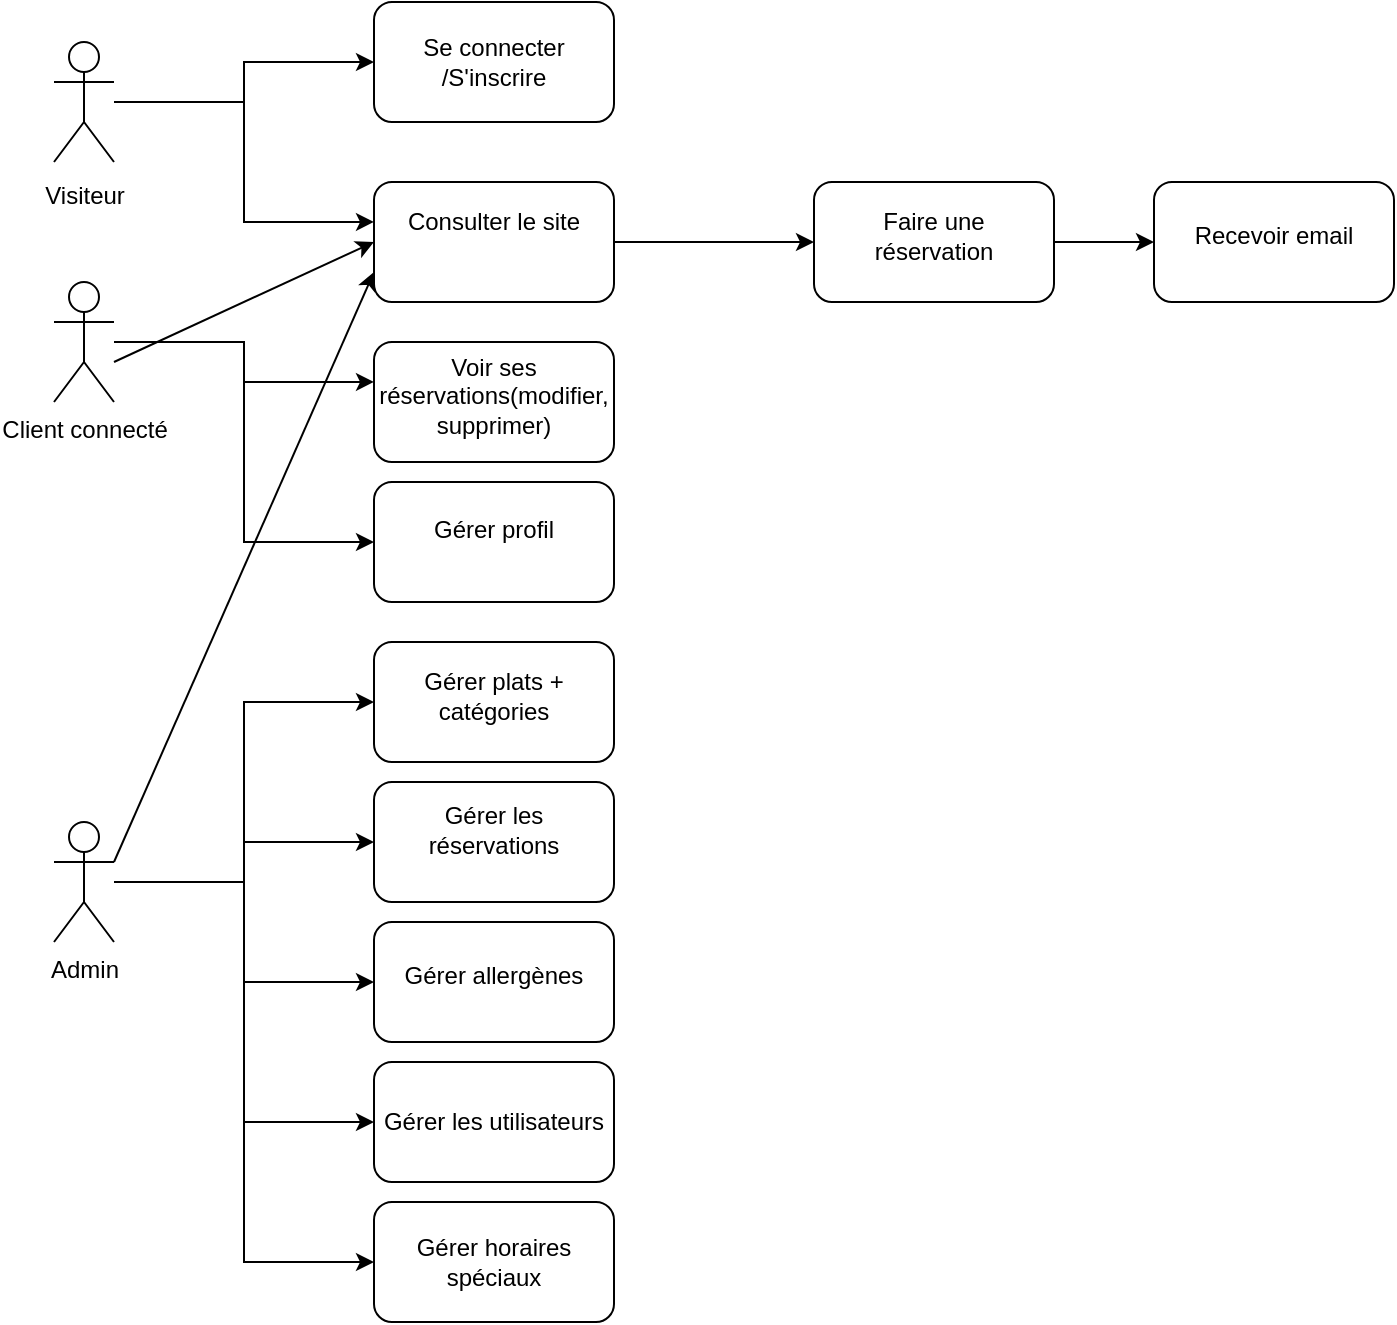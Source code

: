 <mxfile version="26.1.3">
  <diagram name="Page-1" id="-LStO7yl55ruXQXJ-5aG">
    <mxGraphModel dx="1912" dy="984" grid="1" gridSize="10" guides="1" tooltips="1" connect="1" arrows="1" fold="1" page="1" pageScale="1" pageWidth="827" pageHeight="1169" math="0" shadow="0">
      <root>
        <mxCell id="0" />
        <mxCell id="1" parent="0" />
        <mxCell id="eJwnEBG_swWJP-qa6B3g-48" style="edgeStyle=orthogonalEdgeStyle;rounded=0;orthogonalLoop=1;jettySize=auto;html=1;entryX=0;entryY=0.5;entryDx=0;entryDy=0;" edge="1" parent="1" source="eJwnEBG_swWJP-qa6B3g-1" target="eJwnEBG_swWJP-qa6B3g-23">
          <mxGeometry relative="1" as="geometry" />
        </mxCell>
        <mxCell id="eJwnEBG_swWJP-qa6B3g-1" value="&lt;table&gt;&lt;tbody&gt;&lt;tr&gt;&lt;td&gt;Visiteur&lt;/td&gt;&lt;/tr&gt;&lt;/tbody&gt;&lt;/table&gt;&lt;table&gt;&lt;tbody&gt;&lt;tr&gt;&lt;td&gt;&lt;/td&gt;&lt;/tr&gt;&lt;/tbody&gt;&lt;/table&gt;" style="shape=umlActor;verticalLabelPosition=bottom;verticalAlign=top;html=1;outlineConnect=0;" vertex="1" parent="1">
          <mxGeometry x="120" y="270" width="30" height="60" as="geometry" />
        </mxCell>
        <mxCell id="eJwnEBG_swWJP-qa6B3g-53" style="edgeStyle=orthogonalEdgeStyle;rounded=0;orthogonalLoop=1;jettySize=auto;html=1;entryX=0;entryY=0.5;entryDx=0;entryDy=0;" edge="1" parent="1" source="eJwnEBG_swWJP-qa6B3g-2" target="eJwnEBG_swWJP-qa6B3g-52">
          <mxGeometry relative="1" as="geometry" />
        </mxCell>
        <mxCell id="eJwnEBG_swWJP-qa6B3g-2" value="C&lt;span style=&quot;background-color: transparent; color: light-dark(rgb(0, 0, 0), rgb(255, 255, 255));&quot;&gt;lient&amp;nbsp;&lt;/span&gt;connecté" style="shape=umlActor;verticalLabelPosition=bottom;verticalAlign=top;html=1;outlineConnect=0;" vertex="1" parent="1">
          <mxGeometry x="120" y="390" width="30" height="60" as="geometry" />
        </mxCell>
        <mxCell id="eJwnEBG_swWJP-qa6B3g-55" style="edgeStyle=orthogonalEdgeStyle;rounded=0;orthogonalLoop=1;jettySize=auto;html=1;entryX=0;entryY=0.5;entryDx=0;entryDy=0;" edge="1" parent="1" source="eJwnEBG_swWJP-qa6B3g-6" target="eJwnEBG_swWJP-qa6B3g-35">
          <mxGeometry relative="1" as="geometry" />
        </mxCell>
        <mxCell id="eJwnEBG_swWJP-qa6B3g-56" style="edgeStyle=orthogonalEdgeStyle;rounded=0;orthogonalLoop=1;jettySize=auto;html=1;entryX=0;entryY=0.5;entryDx=0;entryDy=0;" edge="1" parent="1" source="eJwnEBG_swWJP-qa6B3g-6" target="eJwnEBG_swWJP-qa6B3g-24">
          <mxGeometry relative="1" as="geometry" />
        </mxCell>
        <mxCell id="eJwnEBG_swWJP-qa6B3g-57" style="edgeStyle=orthogonalEdgeStyle;rounded=0;orthogonalLoop=1;jettySize=auto;html=1;entryX=0;entryY=0.5;entryDx=0;entryDy=0;" edge="1" parent="1" source="eJwnEBG_swWJP-qa6B3g-6" target="eJwnEBG_swWJP-qa6B3g-42">
          <mxGeometry relative="1" as="geometry" />
        </mxCell>
        <mxCell id="eJwnEBG_swWJP-qa6B3g-58" style="edgeStyle=orthogonalEdgeStyle;rounded=0;orthogonalLoop=1;jettySize=auto;html=1;entryX=0;entryY=0.5;entryDx=0;entryDy=0;" edge="1" parent="1" source="eJwnEBG_swWJP-qa6B3g-6" target="eJwnEBG_swWJP-qa6B3g-34">
          <mxGeometry relative="1" as="geometry" />
        </mxCell>
        <mxCell id="eJwnEBG_swWJP-qa6B3g-59" style="edgeStyle=orthogonalEdgeStyle;rounded=0;orthogonalLoop=1;jettySize=auto;html=1;entryX=0;entryY=0.5;entryDx=0;entryDy=0;" edge="1" parent="1" source="eJwnEBG_swWJP-qa6B3g-6" target="eJwnEBG_swWJP-qa6B3g-43">
          <mxGeometry relative="1" as="geometry" />
        </mxCell>
        <mxCell id="eJwnEBG_swWJP-qa6B3g-6" value="Admin" style="shape=umlActor;verticalLabelPosition=bottom;verticalAlign=top;html=1;outlineConnect=0;" vertex="1" parent="1">
          <mxGeometry x="120" y="660" width="30" height="60" as="geometry" />
        </mxCell>
        <mxCell id="eJwnEBG_swWJP-qa6B3g-29" style="edgeStyle=orthogonalEdgeStyle;rounded=0;orthogonalLoop=1;jettySize=auto;html=1;exitX=1;exitY=0.5;exitDx=0;exitDy=0;entryX=0;entryY=0.5;entryDx=0;entryDy=0;" edge="1" parent="1" source="eJwnEBG_swWJP-qa6B3g-21" target="eJwnEBG_swWJP-qa6B3g-22">
          <mxGeometry relative="1" as="geometry" />
        </mxCell>
        <mxCell id="eJwnEBG_swWJP-qa6B3g-21" value="&lt;table&gt;&lt;tbody&gt;&lt;tr&gt;&lt;td&gt;Consulter le site&lt;/td&gt;&lt;/tr&gt;&lt;/tbody&gt;&lt;/table&gt;&lt;table&gt;&lt;tbody&gt;&lt;tr&gt;&lt;td&gt;&lt;br&gt;&lt;/td&gt;&lt;/tr&gt;&lt;/tbody&gt;&lt;/table&gt;" style="rounded=1;whiteSpace=wrap;html=1;" vertex="1" parent="1">
          <mxGeometry x="280" y="340" width="120" height="60" as="geometry" />
        </mxCell>
        <mxCell id="eJwnEBG_swWJP-qa6B3g-33" style="edgeStyle=orthogonalEdgeStyle;rounded=0;orthogonalLoop=1;jettySize=auto;html=1;entryX=0;entryY=0.5;entryDx=0;entryDy=0;" edge="1" parent="1" source="eJwnEBG_swWJP-qa6B3g-22" target="eJwnEBG_swWJP-qa6B3g-25">
          <mxGeometry relative="1" as="geometry" />
        </mxCell>
        <mxCell id="eJwnEBG_swWJP-qa6B3g-22" value="&lt;table&gt;&lt;tbody&gt;&lt;tr&gt;&lt;td&gt;Faire une réservation&lt;/td&gt;&lt;/tr&gt;&lt;/tbody&gt;&lt;/table&gt;&lt;table&gt;&lt;tbody&gt;&lt;tr&gt;&lt;td&gt;&lt;/td&gt;&lt;/tr&gt;&lt;/tbody&gt;&lt;/table&gt;" style="rounded=1;whiteSpace=wrap;html=1;" vertex="1" parent="1">
          <mxGeometry x="500" y="340" width="120" height="60" as="geometry" />
        </mxCell>
        <mxCell id="eJwnEBG_swWJP-qa6B3g-23" value="&lt;span style=&quot;background-color: transparent; color: light-dark(rgb(0, 0, 0), rgb(255, 255, 255));&quot;&gt;Se connecter /S&#39;inscrire&lt;/span&gt;" style="rounded=1;whiteSpace=wrap;html=1;" vertex="1" parent="1">
          <mxGeometry x="280" y="250" width="120" height="60" as="geometry" />
        </mxCell>
        <mxCell id="eJwnEBG_swWJP-qa6B3g-24" value="&lt;table&gt;&lt;tbody&gt;&lt;tr&gt;&lt;td&gt;&lt;table&gt;&lt;tbody&gt;&lt;tr&gt;&lt;td&gt;Gérer les réservations&lt;/td&gt;&lt;/tr&gt;&lt;/tbody&gt;&lt;/table&gt;&lt;table&gt;&lt;tbody&gt;&lt;tr&gt;&lt;td&gt;&lt;/td&gt;&lt;/tr&gt;&lt;/tbody&gt;&lt;/table&gt;&lt;table style=&quot;background-color: transparent; color: light-dark(rgb(0, 0, 0), rgb(255, 255, 255));&quot;&gt;&lt;tbody&gt;&lt;tr&gt;&lt;td&gt;&lt;/td&gt;&lt;/tr&gt;&lt;/tbody&gt;&lt;/table&gt;&lt;/td&gt;&lt;/tr&gt;&lt;/tbody&gt;&lt;/table&gt;" style="rounded=1;whiteSpace=wrap;html=1;" vertex="1" parent="1">
          <mxGeometry x="280" y="640" width="120" height="60" as="geometry" />
        </mxCell>
        <mxCell id="eJwnEBG_swWJP-qa6B3g-25" value="&lt;table&gt;&lt;tbody&gt;&lt;tr&gt;&lt;td&gt;Recevoir email&lt;table style=&quot;background-color: transparent; color: light-dark(rgb(0, 0, 0), rgb(255, 255, 255));&quot;&gt;&lt;tbody&gt;&lt;tr&gt;&lt;td&gt;&lt;/td&gt;&lt;/tr&gt;&lt;/tbody&gt;&lt;/table&gt;&lt;/td&gt;&lt;/tr&gt;&lt;/tbody&gt;&lt;/table&gt;" style="rounded=1;whiteSpace=wrap;html=1;" vertex="1" parent="1">
          <mxGeometry x="670" y="340" width="120" height="60" as="geometry" />
        </mxCell>
        <mxCell id="eJwnEBG_swWJP-qa6B3g-34" value="&lt;table&gt;&lt;tbody&gt;&lt;tr&gt;&lt;td&gt;Gérer allergènes&lt;table style=&quot;background-color: transparent; color: light-dark(rgb(0, 0, 0), rgb(255, 255, 255));&quot;&gt;&lt;tbody&gt;&lt;tr&gt;&lt;td&gt;&lt;/td&gt;&lt;/tr&gt;&lt;/tbody&gt;&lt;/table&gt;&lt;/td&gt;&lt;/tr&gt;&lt;/tbody&gt;&lt;/table&gt;" style="rounded=1;whiteSpace=wrap;html=1;" vertex="1" parent="1">
          <mxGeometry x="280" y="710" width="120" height="60" as="geometry" />
        </mxCell>
        <mxCell id="eJwnEBG_swWJP-qa6B3g-35" value="&lt;table&gt;&lt;tbody&gt;&lt;tr&gt;&lt;td&gt;Gérer plats + catégories&lt;table style=&quot;background-color: transparent; color: light-dark(rgb(0, 0, 0), rgb(255, 255, 255));&quot;&gt;&lt;tbody&gt;&lt;tr&gt;&lt;td&gt;&lt;/td&gt;&lt;/tr&gt;&lt;/tbody&gt;&lt;/table&gt;&lt;/td&gt;&lt;/tr&gt;&lt;/tbody&gt;&lt;/table&gt;" style="rounded=1;whiteSpace=wrap;html=1;" vertex="1" parent="1">
          <mxGeometry x="280" y="570" width="120" height="60" as="geometry" />
        </mxCell>
        <mxCell id="eJwnEBG_swWJP-qa6B3g-36" value="&lt;table&gt;&lt;tbody&gt;&lt;tr&gt;&lt;td&gt;Voir ses réservations(modifier, supprimer)&lt;table style=&quot;background-color: transparent; color: light-dark(rgb(0, 0, 0), rgb(255, 255, 255));&quot;&gt;&lt;tbody&gt;&lt;tr&gt;&lt;td&gt;&lt;/td&gt;&lt;/tr&gt;&lt;/tbody&gt;&lt;/table&gt;&lt;/td&gt;&lt;/tr&gt;&lt;/tbody&gt;&lt;/table&gt;" style="rounded=1;whiteSpace=wrap;html=1;" vertex="1" parent="1">
          <mxGeometry x="280" y="420" width="120" height="60" as="geometry" />
        </mxCell>
        <mxCell id="eJwnEBG_swWJP-qa6B3g-42" value="Gérer horaires spéciaux" style="rounded=1;whiteSpace=wrap;html=1;" vertex="1" parent="1">
          <mxGeometry x="280" y="850" width="120" height="60" as="geometry" />
        </mxCell>
        <mxCell id="eJwnEBG_swWJP-qa6B3g-43" value="Gérer les utilisateurs" style="rounded=1;whiteSpace=wrap;html=1;" vertex="1" parent="1">
          <mxGeometry x="280" y="780" width="120" height="60" as="geometry" />
        </mxCell>
        <mxCell id="eJwnEBG_swWJP-qa6B3g-49" value="" style="endArrow=classic;html=1;rounded=0;entryX=0;entryY=0.5;entryDx=0;entryDy=0;" edge="1" parent="1" target="eJwnEBG_swWJP-qa6B3g-21">
          <mxGeometry width="50" height="50" relative="1" as="geometry">
            <mxPoint x="150" y="430" as="sourcePoint" />
            <mxPoint x="200" y="380" as="targetPoint" />
          </mxGeometry>
        </mxCell>
        <mxCell id="eJwnEBG_swWJP-qa6B3g-50" style="edgeStyle=orthogonalEdgeStyle;rounded=0;orthogonalLoop=1;jettySize=auto;html=1;entryX=0;entryY=0.333;entryDx=0;entryDy=0;entryPerimeter=0;" edge="1" parent="1" source="eJwnEBG_swWJP-qa6B3g-1" target="eJwnEBG_swWJP-qa6B3g-21">
          <mxGeometry relative="1" as="geometry" />
        </mxCell>
        <mxCell id="eJwnEBG_swWJP-qa6B3g-51" style="edgeStyle=orthogonalEdgeStyle;rounded=0;orthogonalLoop=1;jettySize=auto;html=1;entryX=0;entryY=0.333;entryDx=0;entryDy=0;entryPerimeter=0;" edge="1" parent="1" source="eJwnEBG_swWJP-qa6B3g-2" target="eJwnEBG_swWJP-qa6B3g-36">
          <mxGeometry relative="1" as="geometry" />
        </mxCell>
        <mxCell id="eJwnEBG_swWJP-qa6B3g-52" value="&lt;table&gt;&lt;tbody&gt;&lt;tr&gt;&lt;td&gt;&lt;table&gt;&lt;tbody&gt;&lt;tr&gt;&lt;td&gt;Gérer profil&lt;/td&gt;&lt;/tr&gt;&lt;/tbody&gt;&lt;/table&gt;&lt;table&gt;&lt;tbody&gt;&lt;tr&gt;&lt;td&gt;&lt;/td&gt;&lt;/tr&gt;&lt;/tbody&gt;&lt;/table&gt;&lt;table style=&quot;background-color: transparent; color: light-dark(rgb(0, 0, 0), rgb(255, 255, 255));&quot;&gt;&lt;tbody&gt;&lt;tr&gt;&lt;td&gt;&lt;/td&gt;&lt;/tr&gt;&lt;/tbody&gt;&lt;/table&gt;&lt;/td&gt;&lt;/tr&gt;&lt;/tbody&gt;&lt;/table&gt;" style="rounded=1;whiteSpace=wrap;html=1;" vertex="1" parent="1">
          <mxGeometry x="280" y="490" width="120" height="60" as="geometry" />
        </mxCell>
        <mxCell id="eJwnEBG_swWJP-qa6B3g-60" value="" style="endArrow=classic;html=1;rounded=0;entryX=0;entryY=0.75;entryDx=0;entryDy=0;" edge="1" parent="1" target="eJwnEBG_swWJP-qa6B3g-21">
          <mxGeometry width="50" height="50" relative="1" as="geometry">
            <mxPoint x="150" y="680" as="sourcePoint" />
            <mxPoint x="200" y="630" as="targetPoint" />
          </mxGeometry>
        </mxCell>
      </root>
    </mxGraphModel>
  </diagram>
</mxfile>
